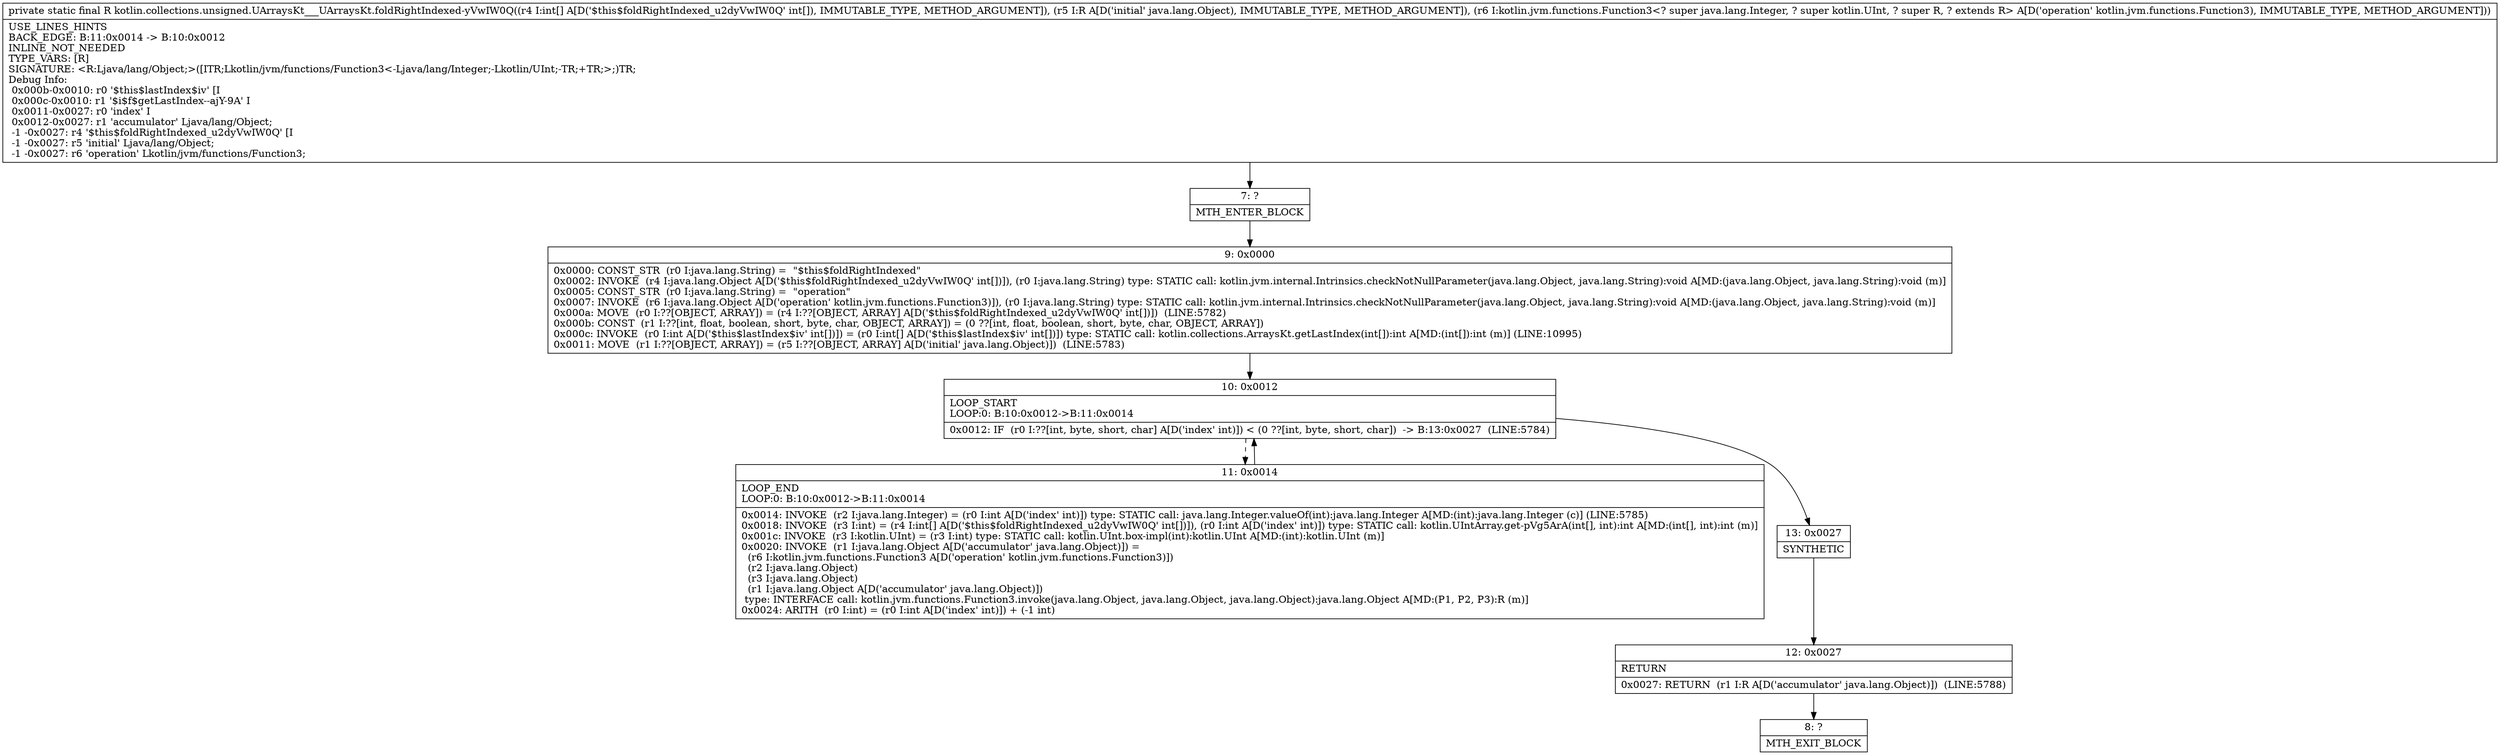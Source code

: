 digraph "CFG forkotlin.collections.unsigned.UArraysKt___UArraysKt.foldRightIndexed\-yVwIW0Q([ILjava\/lang\/Object;Lkotlin\/jvm\/functions\/Function3;)Ljava\/lang\/Object;" {
Node_7 [shape=record,label="{7\:\ ?|MTH_ENTER_BLOCK\l}"];
Node_9 [shape=record,label="{9\:\ 0x0000|0x0000: CONST_STR  (r0 I:java.lang.String) =  \"$this$foldRightIndexed\" \l0x0002: INVOKE  (r4 I:java.lang.Object A[D('$this$foldRightIndexed_u2dyVwIW0Q' int[])]), (r0 I:java.lang.String) type: STATIC call: kotlin.jvm.internal.Intrinsics.checkNotNullParameter(java.lang.Object, java.lang.String):void A[MD:(java.lang.Object, java.lang.String):void (m)]\l0x0005: CONST_STR  (r0 I:java.lang.String) =  \"operation\" \l0x0007: INVOKE  (r6 I:java.lang.Object A[D('operation' kotlin.jvm.functions.Function3)]), (r0 I:java.lang.String) type: STATIC call: kotlin.jvm.internal.Intrinsics.checkNotNullParameter(java.lang.Object, java.lang.String):void A[MD:(java.lang.Object, java.lang.String):void (m)]\l0x000a: MOVE  (r0 I:??[OBJECT, ARRAY]) = (r4 I:??[OBJECT, ARRAY] A[D('$this$foldRightIndexed_u2dyVwIW0Q' int[])])  (LINE:5782)\l0x000b: CONST  (r1 I:??[int, float, boolean, short, byte, char, OBJECT, ARRAY]) = (0 ??[int, float, boolean, short, byte, char, OBJECT, ARRAY]) \l0x000c: INVOKE  (r0 I:int A[D('$this$lastIndex$iv' int[])]) = (r0 I:int[] A[D('$this$lastIndex$iv' int[])]) type: STATIC call: kotlin.collections.ArraysKt.getLastIndex(int[]):int A[MD:(int[]):int (m)] (LINE:10995)\l0x0011: MOVE  (r1 I:??[OBJECT, ARRAY]) = (r5 I:??[OBJECT, ARRAY] A[D('initial' java.lang.Object)])  (LINE:5783)\l}"];
Node_10 [shape=record,label="{10\:\ 0x0012|LOOP_START\lLOOP:0: B:10:0x0012\-\>B:11:0x0014\l|0x0012: IF  (r0 I:??[int, byte, short, char] A[D('index' int)]) \< (0 ??[int, byte, short, char])  \-\> B:13:0x0027  (LINE:5784)\l}"];
Node_11 [shape=record,label="{11\:\ 0x0014|LOOP_END\lLOOP:0: B:10:0x0012\-\>B:11:0x0014\l|0x0014: INVOKE  (r2 I:java.lang.Integer) = (r0 I:int A[D('index' int)]) type: STATIC call: java.lang.Integer.valueOf(int):java.lang.Integer A[MD:(int):java.lang.Integer (c)] (LINE:5785)\l0x0018: INVOKE  (r3 I:int) = (r4 I:int[] A[D('$this$foldRightIndexed_u2dyVwIW0Q' int[])]), (r0 I:int A[D('index' int)]) type: STATIC call: kotlin.UIntArray.get\-pVg5ArA(int[], int):int A[MD:(int[], int):int (m)]\l0x001c: INVOKE  (r3 I:kotlin.UInt) = (r3 I:int) type: STATIC call: kotlin.UInt.box\-impl(int):kotlin.UInt A[MD:(int):kotlin.UInt (m)]\l0x0020: INVOKE  (r1 I:java.lang.Object A[D('accumulator' java.lang.Object)]) = \l  (r6 I:kotlin.jvm.functions.Function3 A[D('operation' kotlin.jvm.functions.Function3)])\l  (r2 I:java.lang.Object)\l  (r3 I:java.lang.Object)\l  (r1 I:java.lang.Object A[D('accumulator' java.lang.Object)])\l type: INTERFACE call: kotlin.jvm.functions.Function3.invoke(java.lang.Object, java.lang.Object, java.lang.Object):java.lang.Object A[MD:(P1, P2, P3):R (m)]\l0x0024: ARITH  (r0 I:int) = (r0 I:int A[D('index' int)]) + (\-1 int) \l}"];
Node_13 [shape=record,label="{13\:\ 0x0027|SYNTHETIC\l}"];
Node_12 [shape=record,label="{12\:\ 0x0027|RETURN\l|0x0027: RETURN  (r1 I:R A[D('accumulator' java.lang.Object)])  (LINE:5788)\l}"];
Node_8 [shape=record,label="{8\:\ ?|MTH_EXIT_BLOCK\l}"];
MethodNode[shape=record,label="{private static final R kotlin.collections.unsigned.UArraysKt___UArraysKt.foldRightIndexed\-yVwIW0Q((r4 I:int[] A[D('$this$foldRightIndexed_u2dyVwIW0Q' int[]), IMMUTABLE_TYPE, METHOD_ARGUMENT]), (r5 I:R A[D('initial' java.lang.Object), IMMUTABLE_TYPE, METHOD_ARGUMENT]), (r6 I:kotlin.jvm.functions.Function3\<? super java.lang.Integer, ? super kotlin.UInt, ? super R, ? extends R\> A[D('operation' kotlin.jvm.functions.Function3), IMMUTABLE_TYPE, METHOD_ARGUMENT]))  | USE_LINES_HINTS\lBACK_EDGE: B:11:0x0014 \-\> B:10:0x0012\lINLINE_NOT_NEEDED\lTYPE_VARS: [R]\lSIGNATURE: \<R:Ljava\/lang\/Object;\>([ITR;Lkotlin\/jvm\/functions\/Function3\<\-Ljava\/lang\/Integer;\-Lkotlin\/UInt;\-TR;+TR;\>;)TR;\lDebug Info:\l  0x000b\-0x0010: r0 '$this$lastIndex$iv' [I\l  0x000c\-0x0010: r1 '$i$f$getLastIndex\-\-ajY\-9A' I\l  0x0011\-0x0027: r0 'index' I\l  0x0012\-0x0027: r1 'accumulator' Ljava\/lang\/Object;\l  \-1 \-0x0027: r4 '$this$foldRightIndexed_u2dyVwIW0Q' [I\l  \-1 \-0x0027: r5 'initial' Ljava\/lang\/Object;\l  \-1 \-0x0027: r6 'operation' Lkotlin\/jvm\/functions\/Function3;\l}"];
MethodNode -> Node_7;Node_7 -> Node_9;
Node_9 -> Node_10;
Node_10 -> Node_11[style=dashed];
Node_10 -> Node_13;
Node_11 -> Node_10;
Node_13 -> Node_12;
Node_12 -> Node_8;
}

